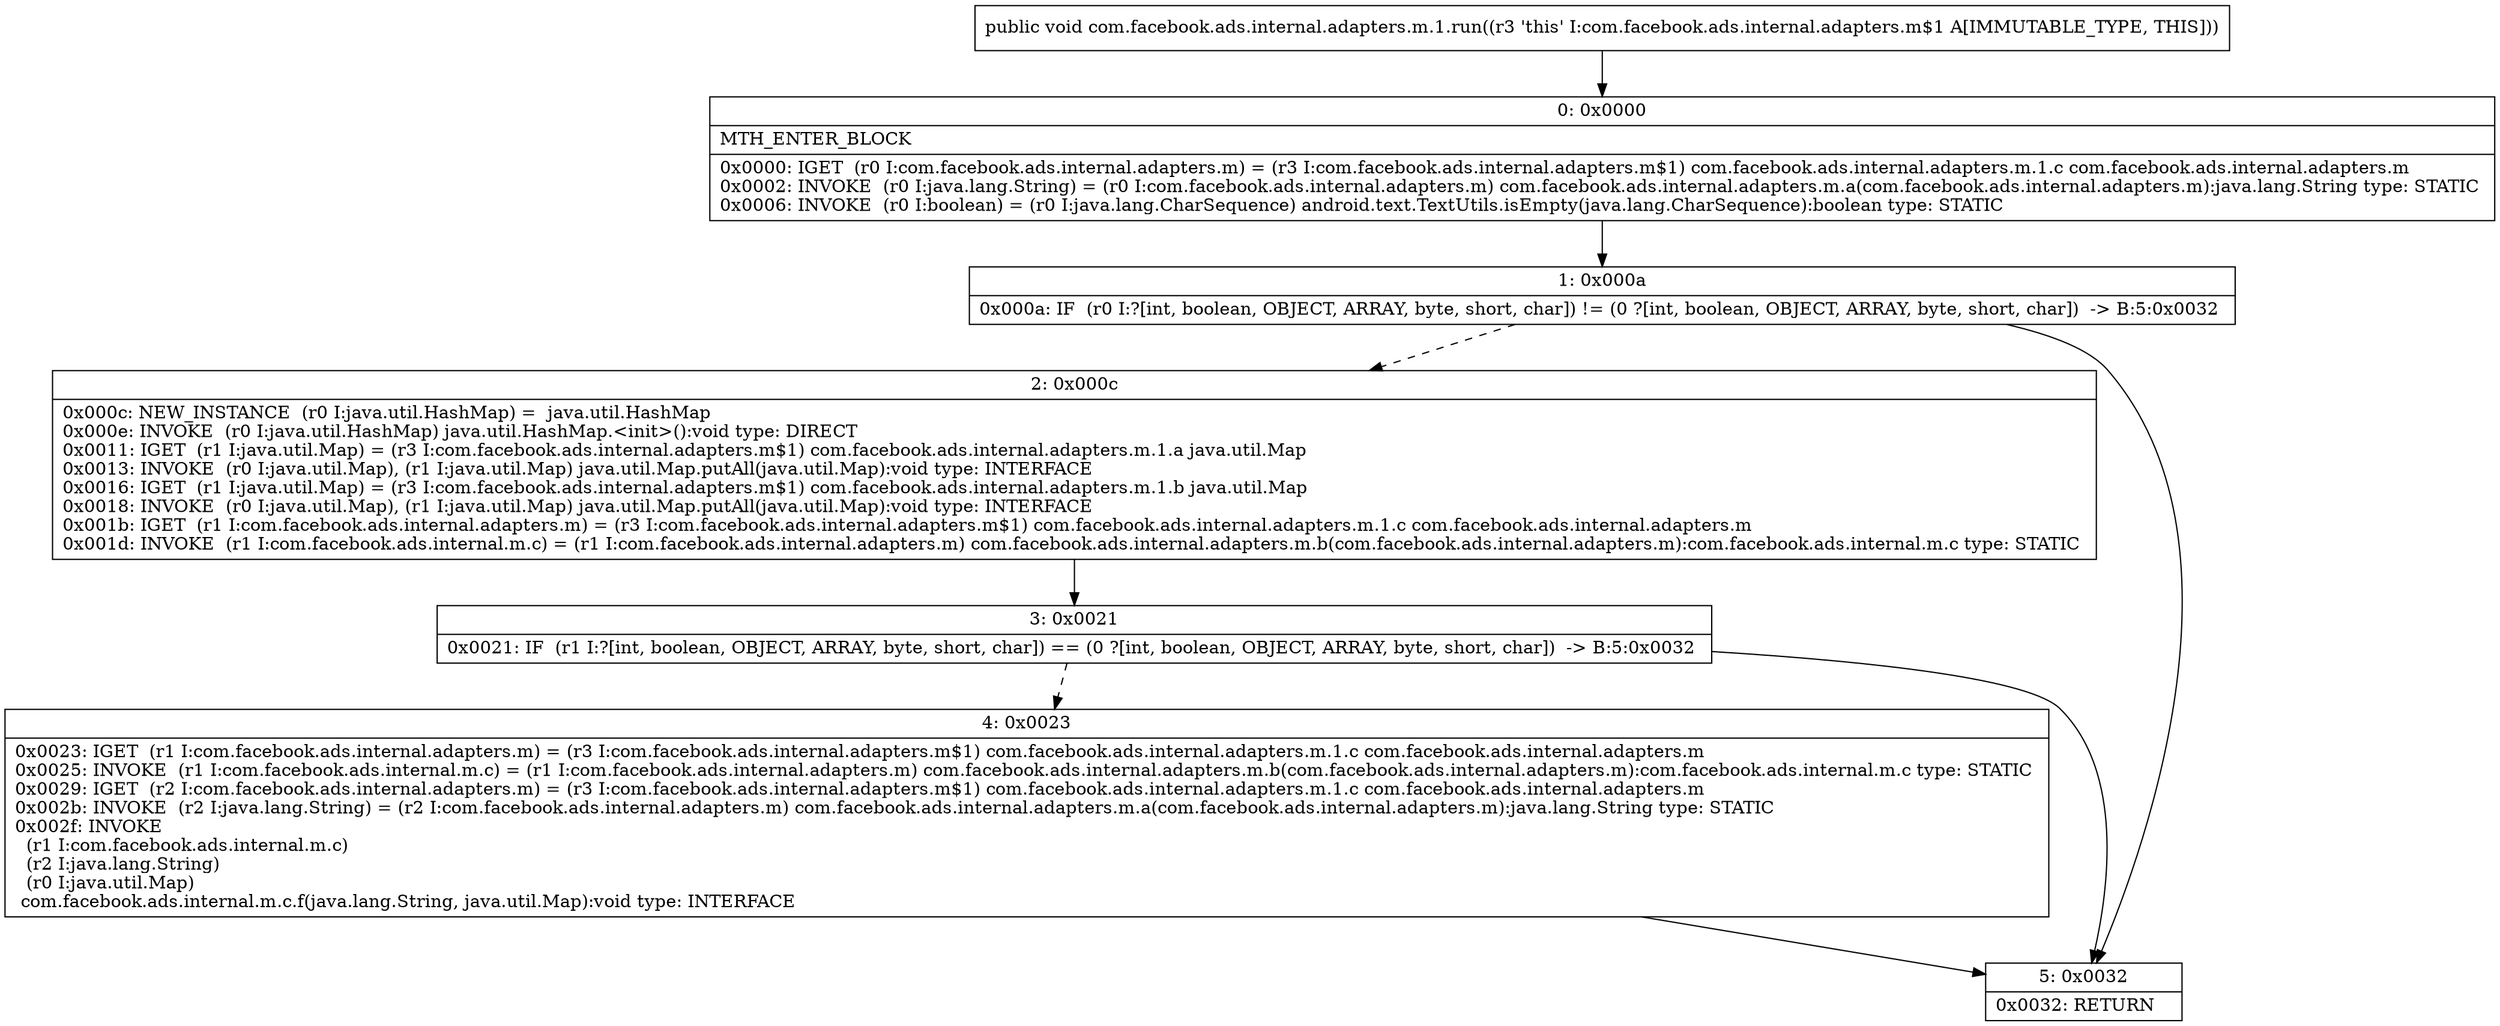 digraph "CFG forcom.facebook.ads.internal.adapters.m.1.run()V" {
Node_0 [shape=record,label="{0\:\ 0x0000|MTH_ENTER_BLOCK\l|0x0000: IGET  (r0 I:com.facebook.ads.internal.adapters.m) = (r3 I:com.facebook.ads.internal.adapters.m$1) com.facebook.ads.internal.adapters.m.1.c com.facebook.ads.internal.adapters.m \l0x0002: INVOKE  (r0 I:java.lang.String) = (r0 I:com.facebook.ads.internal.adapters.m) com.facebook.ads.internal.adapters.m.a(com.facebook.ads.internal.adapters.m):java.lang.String type: STATIC \l0x0006: INVOKE  (r0 I:boolean) = (r0 I:java.lang.CharSequence) android.text.TextUtils.isEmpty(java.lang.CharSequence):boolean type: STATIC \l}"];
Node_1 [shape=record,label="{1\:\ 0x000a|0x000a: IF  (r0 I:?[int, boolean, OBJECT, ARRAY, byte, short, char]) != (0 ?[int, boolean, OBJECT, ARRAY, byte, short, char])  \-\> B:5:0x0032 \l}"];
Node_2 [shape=record,label="{2\:\ 0x000c|0x000c: NEW_INSTANCE  (r0 I:java.util.HashMap) =  java.util.HashMap \l0x000e: INVOKE  (r0 I:java.util.HashMap) java.util.HashMap.\<init\>():void type: DIRECT \l0x0011: IGET  (r1 I:java.util.Map) = (r3 I:com.facebook.ads.internal.adapters.m$1) com.facebook.ads.internal.adapters.m.1.a java.util.Map \l0x0013: INVOKE  (r0 I:java.util.Map), (r1 I:java.util.Map) java.util.Map.putAll(java.util.Map):void type: INTERFACE \l0x0016: IGET  (r1 I:java.util.Map) = (r3 I:com.facebook.ads.internal.adapters.m$1) com.facebook.ads.internal.adapters.m.1.b java.util.Map \l0x0018: INVOKE  (r0 I:java.util.Map), (r1 I:java.util.Map) java.util.Map.putAll(java.util.Map):void type: INTERFACE \l0x001b: IGET  (r1 I:com.facebook.ads.internal.adapters.m) = (r3 I:com.facebook.ads.internal.adapters.m$1) com.facebook.ads.internal.adapters.m.1.c com.facebook.ads.internal.adapters.m \l0x001d: INVOKE  (r1 I:com.facebook.ads.internal.m.c) = (r1 I:com.facebook.ads.internal.adapters.m) com.facebook.ads.internal.adapters.m.b(com.facebook.ads.internal.adapters.m):com.facebook.ads.internal.m.c type: STATIC \l}"];
Node_3 [shape=record,label="{3\:\ 0x0021|0x0021: IF  (r1 I:?[int, boolean, OBJECT, ARRAY, byte, short, char]) == (0 ?[int, boolean, OBJECT, ARRAY, byte, short, char])  \-\> B:5:0x0032 \l}"];
Node_4 [shape=record,label="{4\:\ 0x0023|0x0023: IGET  (r1 I:com.facebook.ads.internal.adapters.m) = (r3 I:com.facebook.ads.internal.adapters.m$1) com.facebook.ads.internal.adapters.m.1.c com.facebook.ads.internal.adapters.m \l0x0025: INVOKE  (r1 I:com.facebook.ads.internal.m.c) = (r1 I:com.facebook.ads.internal.adapters.m) com.facebook.ads.internal.adapters.m.b(com.facebook.ads.internal.adapters.m):com.facebook.ads.internal.m.c type: STATIC \l0x0029: IGET  (r2 I:com.facebook.ads.internal.adapters.m) = (r3 I:com.facebook.ads.internal.adapters.m$1) com.facebook.ads.internal.adapters.m.1.c com.facebook.ads.internal.adapters.m \l0x002b: INVOKE  (r2 I:java.lang.String) = (r2 I:com.facebook.ads.internal.adapters.m) com.facebook.ads.internal.adapters.m.a(com.facebook.ads.internal.adapters.m):java.lang.String type: STATIC \l0x002f: INVOKE  \l  (r1 I:com.facebook.ads.internal.m.c)\l  (r2 I:java.lang.String)\l  (r0 I:java.util.Map)\l com.facebook.ads.internal.m.c.f(java.lang.String, java.util.Map):void type: INTERFACE \l}"];
Node_5 [shape=record,label="{5\:\ 0x0032|0x0032: RETURN   \l}"];
MethodNode[shape=record,label="{public void com.facebook.ads.internal.adapters.m.1.run((r3 'this' I:com.facebook.ads.internal.adapters.m$1 A[IMMUTABLE_TYPE, THIS])) }"];
MethodNode -> Node_0;
Node_0 -> Node_1;
Node_1 -> Node_2[style=dashed];
Node_1 -> Node_5;
Node_2 -> Node_3;
Node_3 -> Node_4[style=dashed];
Node_3 -> Node_5;
Node_4 -> Node_5;
}

